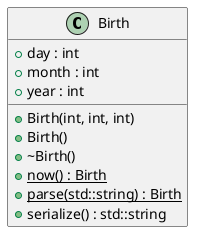 @startuml





/' Objects '/

class Birth {
	+Birth(int, int, int)
	+Birth()
	+~Birth()
	+{static} now() : Birth
	+{static} parse(std::string) : Birth
	+day : int
	+month : int
	+year : int
	+serialize() : std::string
}





/' Inheritance relationships '/




/' Aggregation relationships '/





/' Nested objects '/



@enduml
